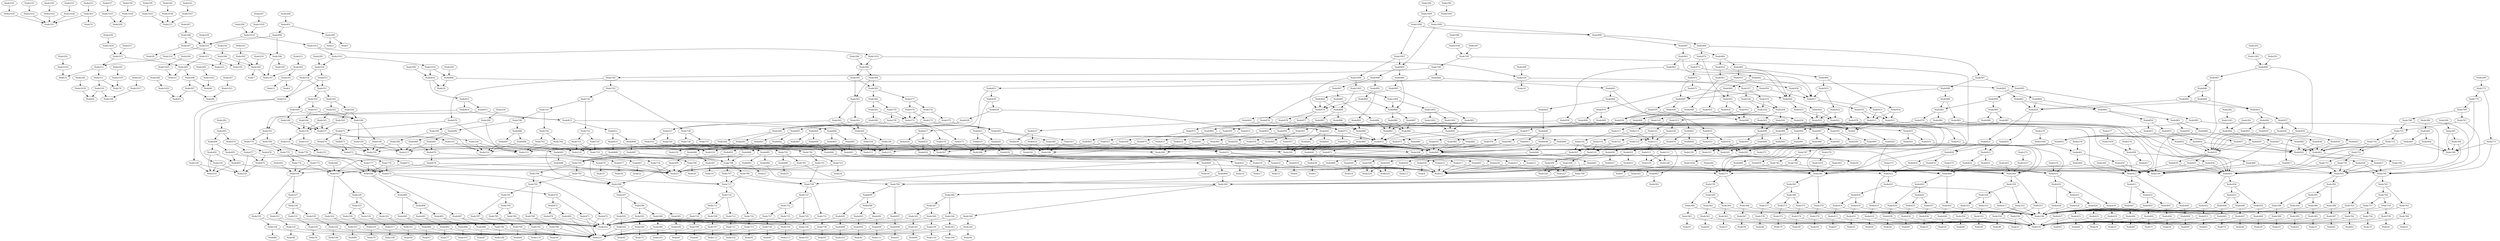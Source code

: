 # Network structure generated by ABC

digraph network {

Node234 -> Node1030 [style = solid];
Node235 -> Node1031 [style = solid];
Node236 -> Node1032 [style = solid];
Node237 -> Node1033 [style = solid];
Node238 -> Node1034 [style = solid];
Node239 -> Node1035 [style = solid];
Node240 -> Node1036 [style = solid];
Node241 -> Node1037 [style = solid];
Node242 -> Node1016 [style = solid];
Node243 -> Node1017 [style = solid];
Node244 -> Node1018 [style = solid];
Node245 -> Node1019 [style = solid];
Node246 -> Node1020 [style = solid];
Node247 -> Node1021 [style = solid];
Node248 -> Node1022 [style = solid];
Node249 -> Node1023 [style = solid];
Node250 -> Node300 [style = solid];
Node251 -> Node302 [style = solid];
Node252 -> Node1038 [style = solid];
Node253 -> Node303 [style = solid];
Node254 -> Node304 [style = solid];
Node255 -> Node305 [style = solid];
Node256 -> Node306 [style = solid];
Node257 -> Node313 [style = solid];
Node258 -> Node1024 [style = solid];
Node259 -> Node316 [style = solid];
Node260 -> Node327 [style = solid];
Node261 -> Node338 [style = solid];
Node262 -> Node349 [style = solid];
Node263 -> Node360 [style = solid];
Node264 -> Node371 [style = solid];
Node265 -> Node382 [style = solid];
Node266 -> Node395 [style = solid];
Node267 -> Node398 [style = solid];
Node268 -> Node401 [style = solid];
Node269 -> Node412 [style = solid];
Node270 -> Node1025 [style = solid];
Node271 -> Node1026 [style = solid];
Node272 -> Node1027 [style = solid];
Node273 -> Node422 [style = solid];
Node274 -> Node433 [style = solid];
Node275 -> Node444 [style = solid];
Node276 -> Node458 [style = solid];
Node277 -> Node1039 [style = solid];
Node278 -> Node461 [style = solid];
Node279 -> Node1040 [style = solid];
Node280 -> Node465 [style = solid];
Node281 -> Node468 [style = solid];
Node282 -> Node1041 [style = solid];
Node283 -> Node495 [style = solid];
Node284 -> Node528 [style = solid];
Node285 -> Node554 [style = solid];
Node286 -> Node586 [style = solid];
Node287 -> Node749 [style = solid];
Node288 -> Node1028 [style = solid];
Node289 -> Node772 [style = solid];
Node290 -> Node816 [style = solid];
Node291 -> Node848 [style = solid];
Node292 -> Node1042 [style = solid];
Node293 -> Node866 [style = solid];
Node294 -> Node1009 [style = solid];
Node295 -> Node1043 [style = solid];
Node296 -> Node1014 [style = solid];
Node297 -> Node1029 [style = solid];
Node298 -> Node217 [style = solid];
Node298 -> Node218 [style = solid];
Node299 -> Node216 [style = solid];
Node299 -> Node298 [style = solid];
Node300 -> Node215 [style = solid];
Node300 -> Node299 [style = solid];
Node301 -> Node2 [style = solid];
Node301 -> Node11 [style = solid];
Node302 -> Node197 [style = solid];
Node302 -> Node301 [style = solid];
Node303 -> Node74 [style = solid];
Node303 -> Node191 [style = solid];
Node304 -> Node7 [style = solid];
Node304 -> Node197 [style = solid];
Node305 -> Node195 [style = solid];
Node305 -> Node304 [style = solid];
Node306 -> Node223 [style = solid];
Node306 -> Node304 [style = solid];
Node307 -> Node43 [style = solid];
Node307 -> Node96 [style = solid];
Node308 -> Node86 [style = solid];
Node308 -> Node307 [style = solid];
Node309 -> Node53 [style = solid];
Node309 -> Node308 [style = solid];
Node310 -> Node64 [style = solid];
Node310 -> Node106 [style = solid];
Node311 -> Node76 [style = solid];
Node311 -> Node310 [style = solid];
Node312 -> Node32 [style = solid];
Node312 -> Node311 [style = solid];
Node313 -> Node309 [style = solid];
Node313 -> Node312 [style = solid];
Node314 -> Node223 [style = solid];
Node314 -> Node312 [style = solid];
Node315 -> Node195 [style = solid];
Node315 -> Node309 [style = solid];
Node316 -> Node314 [style = solid];
Node316 -> Node315 [style = solid];
Node317 -> Node109 [style = solid];
Node317 -> Node221 [style = solid];
Node318 -> Node222 [style = solid];
Node318 -> Node317 [style = solid];
Node319 -> Node79 [style = solid];
Node319 -> Node221 [style = solid];
Node320 -> Node222 [style = solid];
Node320 -> Node319 [style = solid];
Node321 -> Node99 [style = solid];
Node321 -> Node221 [style = solid];
Node322 -> Node222 [style = solid];
Node322 -> Node321 [style = solid];
Node323 -> Node89 [style = solid];
Node323 -> Node221 [style = solid];
Node324 -> Node222 [style = solid];
Node324 -> Node323 [style = solid];
Node325 -> Node318 [style = solid];
Node325 -> Node320 [style = solid];
Node326 -> Node322 [style = solid];
Node326 -> Node325 [style = solid];
Node327 -> Node324 [style = solid];
Node327 -> Node326 [style = solid];
Node328 -> Node108 [style = solid];
Node328 -> Node221 [style = solid];
Node329 -> Node222 [style = solid];
Node329 -> Node328 [style = solid];
Node330 -> Node78 [style = solid];
Node330 -> Node221 [style = solid];
Node331 -> Node222 [style = solid];
Node331 -> Node330 [style = solid];
Node332 -> Node98 [style = solid];
Node332 -> Node221 [style = solid];
Node333 -> Node222 [style = solid];
Node333 -> Node332 [style = solid];
Node334 -> Node88 [style = solid];
Node334 -> Node221 [style = solid];
Node335 -> Node222 [style = solid];
Node335 -> Node334 [style = solid];
Node336 -> Node329 [style = solid];
Node336 -> Node331 [style = solid];
Node337 -> Node333 [style = solid];
Node337 -> Node336 [style = solid];
Node338 -> Node335 [style = solid];
Node338 -> Node337 [style = solid];
Node339 -> Node110 [style = solid];
Node339 -> Node221 [style = solid];
Node340 -> Node222 [style = solid];
Node340 -> Node339 [style = solid];
Node341 -> Node80 [style = solid];
Node341 -> Node221 [style = solid];
Node342 -> Node222 [style = solid];
Node342 -> Node341 [style = solid];
Node343 -> Node100 [style = solid];
Node343 -> Node221 [style = solid];
Node344 -> Node222 [style = solid];
Node344 -> Node343 [style = solid];
Node345 -> Node90 [style = solid];
Node345 -> Node221 [style = solid];
Node346 -> Node222 [style = solid];
Node346 -> Node345 [style = solid];
Node347 -> Node340 [style = solid];
Node347 -> Node342 [style = solid];
Node348 -> Node344 [style = solid];
Node348 -> Node347 [style = solid];
Node349 -> Node346 [style = solid];
Node349 -> Node348 [style = solid];
Node350 -> Node68 [style = solid];
Node350 -> Node193 [style = solid];
Node351 -> Node196 [style = solid];
Node351 -> Node350 [style = solid];
Node352 -> Node36 [style = solid];
Node352 -> Node193 [style = solid];
Node353 -> Node196 [style = solid];
Node353 -> Node352 [style = solid];
Node354 -> Node46 [style = solid];
Node354 -> Node193 [style = solid];
Node355 -> Node196 [style = solid];
Node355 -> Node354 [style = solid];
Node356 -> Node57 [style = solid];
Node356 -> Node193 [style = solid];
Node357 -> Node196 [style = solid];
Node357 -> Node356 [style = solid];
Node358 -> Node351 [style = solid];
Node358 -> Node353 [style = solid];
Node359 -> Node355 [style = solid];
Node359 -> Node358 [style = solid];
Node360 -> Node357 [style = solid];
Node360 -> Node359 [style = solid];
Node361 -> Node69 [style = solid];
Node361 -> Node193 [style = solid];
Node362 -> Node196 [style = solid];
Node362 -> Node361 [style = solid];
Node363 -> Node37 [style = solid];
Node363 -> Node193 [style = solid];
Node364 -> Node196 [style = solid];
Node364 -> Node363 [style = solid];
Node365 -> Node47 [style = solid];
Node365 -> Node193 [style = solid];
Node366 -> Node196 [style = solid];
Node366 -> Node365 [style = solid];
Node367 -> Node58 [style = solid];
Node367 -> Node193 [style = solid];
Node368 -> Node196 [style = solid];
Node368 -> Node367 [style = solid];
Node369 -> Node362 [style = solid];
Node369 -> Node364 [style = solid];
Node370 -> Node366 [style = solid];
Node370 -> Node369 [style = solid];
Node371 -> Node368 [style = solid];
Node371 -> Node370 [style = solid];
Node372 -> Node70 [style = solid];
Node372 -> Node193 [style = solid];
Node373 -> Node196 [style = solid];
Node373 -> Node372 [style = solid];
Node374 -> Node38 [style = solid];
Node374 -> Node193 [style = solid];
Node375 -> Node196 [style = solid];
Node375 -> Node374 [style = solid];
Node376 -> Node48 [style = solid];
Node376 -> Node193 [style = solid];
Node377 -> Node196 [style = solid];
Node377 -> Node376 [style = solid];
Node378 -> Node59 [style = solid];
Node378 -> Node193 [style = solid];
Node379 -> Node196 [style = solid];
Node379 -> Node378 [style = solid];
Node380 -> Node373 [style = solid];
Node380 -> Node375 [style = solid];
Node381 -> Node377 [style = solid];
Node381 -> Node380 [style = solid];
Node382 -> Node379 [style = solid];
Node382 -> Node381 [style = solid];
Node383 -> Node63 [style = solid];
Node383 -> Node193 [style = solid];
Node384 -> Node196 [style = solid];
Node384 -> Node383 [style = solid];
Node385 -> Node31 [style = solid];
Node385 -> Node193 [style = solid];
Node386 -> Node196 [style = solid];
Node386 -> Node385 [style = solid];
Node387 -> Node42 [style = solid];
Node387 -> Node193 [style = solid];
Node388 -> Node196 [style = solid];
Node388 -> Node387 [style = solid];
Node389 -> Node52 [style = solid];
Node389 -> Node193 [style = solid];
Node390 -> Node196 [style = solid];
Node390 -> Node389 [style = solid];
Node391 -> Node384 [style = solid];
Node391 -> Node386 [style = solid];
Node392 -> Node388 [style = solid];
Node392 -> Node391 [style = solid];
Node393 -> Node390 [style = solid];
Node393 -> Node392 [style = solid];
Node394 -> Node198 [style = solid];
Node394 -> Node393 [style = solid];
Node395 -> Node198 [style = solid];
Node395 -> Node394 [style = solid];
Node396 -> Node192 [style = solid];
Node396 -> Node197 [style = solid];
Node397 -> Node28 [style = solid];
Node397 -> Node396 [style = solid];
Node398 -> Node316 [style = solid];
Node398 -> Node397 [style = solid];
Node399 -> Node1 [style = solid];
Node399 -> Node3 [style = solid];
Node400 -> Node316 [style = solid];
Node400 -> Node396 [style = solid];
Node401 -> Node399 [style = solid];
Node401 -> Node400 [style = solid];
Node402 -> Node71 [style = solid];
Node402 -> Node193 [style = solid];
Node403 -> Node196 [style = solid];
Node403 -> Node402 [style = solid];
Node404 -> Node39 [style = solid];
Node404 -> Node193 [style = solid];
Node405 -> Node196 [style = solid];
Node405 -> Node404 [style = solid];
Node406 -> Node49 [style = solid];
Node406 -> Node193 [style = solid];
Node407 -> Node196 [style = solid];
Node407 -> Node406 [style = solid];
Node408 -> Node60 [style = solid];
Node408 -> Node193 [style = solid];
Node409 -> Node196 [style = solid];
Node409 -> Node408 [style = solid];
Node410 -> Node403 [style = solid];
Node410 -> Node405 [style = solid];
Node411 -> Node407 [style = solid];
Node411 -> Node410 [style = solid];
Node412 -> Node409 [style = solid];
Node412 -> Node411 [style = solid];
Node413 -> Node67 [style = solid];
Node413 -> Node193 [style = solid];
Node414 -> Node196 [style = solid];
Node414 -> Node413 [style = solid];
Node415 -> Node35 [style = solid];
Node415 -> Node193 [style = solid];
Node416 -> Node196 [style = solid];
Node416 -> Node415 [style = solid];
Node417 -> Node193 [style = solid];
Node417 -> Node196 [style = solid];
Node418 -> Node56 [style = solid];
Node418 -> Node193 [style = solid];
Node419 -> Node196 [style = solid];
Node419 -> Node418 [style = solid];
Node420 -> Node414 [style = solid];
Node420 -> Node416 [style = solid];
Node421 -> Node417 [style = solid];
Node421 -> Node420 [style = solid];
Node422 -> Node419 [style = solid];
Node422 -> Node421 [style = solid];
Node423 -> Node66 [style = solid];
Node423 -> Node193 [style = solid];
Node424 -> Node196 [style = solid];
Node424 -> Node423 [style = solid];
Node425 -> Node34 [style = solid];
Node425 -> Node193 [style = solid];
Node426 -> Node196 [style = solid];
Node426 -> Node425 [style = solid];
Node427 -> Node45 [style = solid];
Node427 -> Node193 [style = solid];
Node428 -> Node196 [style = solid];
Node428 -> Node427 [style = solid];
Node429 -> Node55 [style = solid];
Node429 -> Node193 [style = solid];
Node430 -> Node196 [style = solid];
Node430 -> Node429 [style = solid];
Node431 -> Node424 [style = solid];
Node431 -> Node426 [style = solid];
Node432 -> Node428 [style = solid];
Node432 -> Node431 [style = solid];
Node433 -> Node430 [style = solid];
Node433 -> Node432 [style = solid];
Node434 -> Node65 [style = solid];
Node434 -> Node193 [style = solid];
Node435 -> Node196 [style = solid];
Node435 -> Node434 [style = solid];
Node436 -> Node33 [style = solid];
Node436 -> Node193 [style = solid];
Node437 -> Node196 [style = solid];
Node437 -> Node436 [style = solid];
Node438 -> Node44 [style = solid];
Node438 -> Node193 [style = solid];
Node439 -> Node196 [style = solid];
Node439 -> Node438 [style = solid];
Node440 -> Node54 [style = solid];
Node440 -> Node193 [style = solid];
Node441 -> Node196 [style = solid];
Node441 -> Node440 [style = solid];
Node442 -> Node435 [style = solid];
Node442 -> Node437 [style = solid];
Node443 -> Node439 [style = solid];
Node443 -> Node442 [style = solid];
Node444 -> Node441 [style = solid];
Node444 -> Node443 [style = solid];
Node445 -> Node72 [style = solid];
Node445 -> Node193 [style = solid];
Node446 -> Node196 [style = solid];
Node446 -> Node445 [style = solid];
Node447 -> Node40 [style = solid];
Node447 -> Node193 [style = solid];
Node448 -> Node196 [style = solid];
Node448 -> Node447 [style = solid];
Node449 -> Node50 [style = solid];
Node449 -> Node193 [style = solid];
Node450 -> Node196 [style = solid];
Node450 -> Node449 [style = solid];
Node451 -> Node61 [style = solid];
Node451 -> Node193 [style = solid];
Node452 -> Node196 [style = solid];
Node452 -> Node451 [style = solid];
Node453 -> Node446 [style = solid];
Node453 -> Node448 [style = solid];
Node454 -> Node450 [style = solid];
Node454 -> Node453 [style = solid];
Node455 -> Node452 [style = solid];
Node455 -> Node454 [style = solid];
Node456 -> Node199 [style = solid];
Node456 -> Node455 [style = solid];
Node457 -> Node199 [style = solid];
Node457 -> Node382 [style = solid];
Node458 -> Node456 [style = solid];
Node458 -> Node457 [style = solid];
Node459 -> Node199 [style = solid];
Node459 -> Node412 [style = solid];
Node460 -> Node199 [style = solid];
Node460 -> Node371 [style = solid];
Node461 -> Node459 [style = solid];
Node461 -> Node460 [style = solid];
Node462 -> Node194 [style = solid];
Node462 -> Node455 [style = solid];
Node463 -> Node198 [style = solid];
Node463 -> Node462 [style = solid];
Node464 -> Node198 [style = solid];
Node464 -> Node455 [style = solid];
Node465 -> Node463 [style = solid];
Node465 -> Node464 [style = solid];
Node466 -> Node199 [style = solid];
Node466 -> Node393 [style = solid];
Node467 -> Node199 [style = solid];
Node467 -> Node462 [style = solid];
Node468 -> Node466 [style = solid];
Node468 -> Node467 [style = solid];
Node469 -> Node221 [style = solid];
Node469 -> Node222 [style = solid];
Node470 -> Node221 [style = solid];
Node470 -> Node222 [style = solid];
Node471 -> Node221 [style = solid];
Node471 -> Node222 [style = solid];
Node472 -> Node221 [style = solid];
Node472 -> Node222 [style = solid];
Node473 -> Node469 [style = solid];
Node473 -> Node470 [style = solid];
Node474 -> Node471 [style = solid];
Node474 -> Node473 [style = solid];
Node475 -> Node472 [style = solid];
Node475 -> Node474 [style = solid];
Node476 -> Node220 [style = solid];
Node476 -> Node475 [style = solid];
Node477 -> Node220 [style = solid];
Node477 -> Node476 [style = solid];
Node478 -> Node475 [style = solid];
Node478 -> Node476 [style = solid];
Node479 -> Node477 [style = solid];
Node479 -> Node478 [style = solid];
Node480 -> Node107 [style = solid];
Node480 -> Node221 [style = solid];
Node481 -> Node222 [style = solid];
Node481 -> Node480 [style = solid];
Node482 -> Node77 [style = solid];
Node482 -> Node221 [style = solid];
Node483 -> Node222 [style = solid];
Node483 -> Node482 [style = solid];
Node484 -> Node97 [style = solid];
Node484 -> Node221 [style = solid];
Node485 -> Node222 [style = solid];
Node485 -> Node484 [style = solid];
Node486 -> Node87 [style = solid];
Node486 -> Node221 [style = solid];
Node487 -> Node222 [style = solid];
Node487 -> Node486 [style = solid];
Node488 -> Node481 [style = solid];
Node488 -> Node483 [style = solid];
Node489 -> Node485 [style = solid];
Node489 -> Node488 [style = solid];
Node490 -> Node487 [style = solid];
Node490 -> Node489 [style = solid];
Node491 -> Node219 [style = solid];
Node491 -> Node490 [style = solid];
Node492 -> Node219 [style = solid];
Node492 -> Node491 [style = solid];
Node493 -> Node490 [style = solid];
Node493 -> Node491 [style = solid];
Node494 -> Node492 [style = solid];
Node494 -> Node493 [style = solid];
Node495 -> Node479 [style = solid];
Node495 -> Node494 [style = solid];
Node496 -> Node230 [style = solid];
Node496 -> Node231 [style = solid];
Node497 -> Node230 [style = solid];
Node497 -> Node231 [style = solid];
Node498 -> Node496 [style = solid];
Node498 -> Node497 [style = solid];
Node499 -> Node201 [style = solid];
Node499 -> Node202 [style = solid];
Node500 -> Node201 [style = solid];
Node500 -> Node202 [style = solid];
Node501 -> Node499 [style = solid];
Node501 -> Node500 [style = solid];
Node502 -> Node498 [style = solid];
Node502 -> Node501 [style = solid];
Node503 -> Node498 [style = solid];
Node503 -> Node501 [style = solid];
Node504 -> Node502 [style = solid];
Node504 -> Node503 [style = solid];
Node505 -> Node224 [style = solid];
Node505 -> Node225 [style = solid];
Node506 -> Node224 [style = solid];
Node506 -> Node225 [style = solid];
Node507 -> Node505 [style = solid];
Node507 -> Node506 [style = solid];
Node508 -> Node226 [style = solid];
Node508 -> Node227 [style = solid];
Node509 -> Node226 [style = solid];
Node509 -> Node227 [style = solid];
Node510 -> Node508 [style = solid];
Node510 -> Node509 [style = solid];
Node511 -> Node228 [style = solid];
Node511 -> Node229 [style = solid];
Node512 -> Node228 [style = solid];
Node512 -> Node229 [style = solid];
Node513 -> Node511 [style = solid];
Node513 -> Node512 [style = solid];
Node514 -> Node507 [style = solid];
Node514 -> Node510 [style = solid];
Node515 -> Node513 [style = solid];
Node515 -> Node514 [style = solid];
Node516 -> Node507 [style = solid];
Node516 -> Node510 [style = solid];
Node517 -> Node513 [style = solid];
Node517 -> Node516 [style = solid];
Node518 -> Node515 [style = solid];
Node518 -> Node517 [style = solid];
Node519 -> Node507 [style = solid];
Node519 -> Node510 [style = solid];
Node520 -> Node513 [style = solid];
Node520 -> Node519 [style = solid];
Node521 -> Node507 [style = solid];
Node521 -> Node510 [style = solid];
Node522 -> Node513 [style = solid];
Node522 -> Node521 [style = solid];
Node523 -> Node520 [style = solid];
Node523 -> Node522 [style = solid];
Node524 -> Node518 [style = solid];
Node524 -> Node523 [style = solid];
Node525 -> Node504 [style = solid];
Node525 -> Node524 [style = solid];
Node526 -> Node504 [style = solid];
Node526 -> Node524 [style = solid];
Node527 -> Node525 [style = solid];
Node527 -> Node526 [style = solid];
Node528 -> Node10 [style = solid];
Node528 -> Node527 [style = solid];
Node529 -> Node219 [style = solid];
Node529 -> Node220 [style = solid];
Node530 -> Node219 [style = solid];
Node530 -> Node220 [style = solid];
Node531 -> Node529 [style = solid];
Node531 -> Node530 [style = solid];
Node532 -> Node214 [style = solid];
Node532 -> Node233 [style = solid];
Node533 -> Node214 [style = solid];
Node533 -> Node233 [style = solid];
Node534 -> Node532 [style = solid];
Node534 -> Node533 [style = solid];
Node535 -> Node215 [style = solid];
Node535 -> Node216 [style = solid];
Node536 -> Node215 [style = solid];
Node536 -> Node216 [style = solid];
Node537 -> Node535 [style = solid];
Node537 -> Node536 [style = solid];
Node538 -> Node217 [style = solid];
Node538 -> Node218 [style = solid];
Node539 -> Node217 [style = solid];
Node539 -> Node218 [style = solid];
Node540 -> Node538 [style = solid];
Node540 -> Node539 [style = solid];
Node541 -> Node534 [style = solid];
Node541 -> Node537 [style = solid];
Node542 -> Node540 [style = solid];
Node542 -> Node541 [style = solid];
Node543 -> Node534 [style = solid];
Node543 -> Node537 [style = solid];
Node544 -> Node540 [style = solid];
Node544 -> Node543 [style = solid];
Node545 -> Node542 [style = solid];
Node545 -> Node544 [style = solid];
Node546 -> Node534 [style = solid];
Node546 -> Node537 [style = solid];
Node547 -> Node540 [style = solid];
Node547 -> Node546 [style = solid];
Node548 -> Node534 [style = solid];
Node548 -> Node537 [style = solid];
Node549 -> Node540 [style = solid];
Node549 -> Node548 [style = solid];
Node550 -> Node547 [style = solid];
Node550 -> Node549 [style = solid];
Node551 -> Node545 [style = solid];
Node551 -> Node550 [style = solid];
Node552 -> Node531 [style = solid];
Node552 -> Node551 [style = solid];
Node553 -> Node531 [style = solid];
Node553 -> Node551 [style = solid];
Node554 -> Node552 [style = solid];
Node554 -> Node553 [style = solid];
Node555 -> Node209 [style = solid];
Node555 -> Node210 [style = solid];
Node556 -> Node209 [style = solid];
Node556 -> Node210 [style = solid];
Node557 -> Node555 [style = solid];
Node557 -> Node556 [style = solid];
Node558 -> Node211 [style = solid];
Node558 -> Node212 [style = solid];
Node559 -> Node211 [style = solid];
Node559 -> Node212 [style = solid];
Node560 -> Node558 [style = solid];
Node560 -> Node559 [style = solid];
Node561 -> Node557 [style = solid];
Node561 -> Node560 [style = solid];
Node562 -> Node557 [style = solid];
Node562 -> Node560 [style = solid];
Node563 -> Node561 [style = solid];
Node563 -> Node562 [style = solid];
Node564 -> Node204 [style = solid];
Node564 -> Node232 [style = solid];
Node565 -> Node204 [style = solid];
Node565 -> Node232 [style = solid];
Node566 -> Node564 [style = solid];
Node566 -> Node565 [style = solid];
Node567 -> Node205 [style = solid];
Node567 -> Node206 [style = solid];
Node568 -> Node205 [style = solid];
Node568 -> Node206 [style = solid];
Node569 -> Node567 [style = solid];
Node569 -> Node568 [style = solid];
Node570 -> Node207 [style = solid];
Node570 -> Node208 [style = solid];
Node571 -> Node207 [style = solid];
Node571 -> Node208 [style = solid];
Node572 -> Node570 [style = solid];
Node572 -> Node571 [style = solid];
Node573 -> Node566 [style = solid];
Node573 -> Node569 [style = solid];
Node574 -> Node572 [style = solid];
Node574 -> Node573 [style = solid];
Node575 -> Node566 [style = solid];
Node575 -> Node569 [style = solid];
Node576 -> Node572 [style = solid];
Node576 -> Node575 [style = solid];
Node577 -> Node574 [style = solid];
Node577 -> Node576 [style = solid];
Node578 -> Node566 [style = solid];
Node578 -> Node569 [style = solid];
Node579 -> Node572 [style = solid];
Node579 -> Node578 [style = solid];
Node580 -> Node566 [style = solid];
Node580 -> Node569 [style = solid];
Node581 -> Node572 [style = solid];
Node581 -> Node580 [style = solid];
Node582 -> Node579 [style = solid];
Node582 -> Node581 [style = solid];
Node583 -> Node577 [style = solid];
Node583 -> Node582 [style = solid];
Node584 -> Node563 [style = solid];
Node584 -> Node583 [style = solid];
Node585 -> Node563 [style = solid];
Node585 -> Node583 [style = solid];
Node586 -> Node584 [style = solid];
Node586 -> Node585 [style = solid];
Node587 -> Node19 [style = solid];
Node587 -> Node23 [style = solid];
Node588 -> Node105 [style = solid];
Node588 -> Node221 [style = solid];
Node589 -> Node222 [style = solid];
Node589 -> Node588 [style = solid];
Node590 -> Node75 [style = solid];
Node590 -> Node221 [style = solid];
Node591 -> Node222 [style = solid];
Node591 -> Node590 [style = solid];
Node592 -> Node95 [style = solid];
Node592 -> Node221 [style = solid];
Node593 -> Node222 [style = solid];
Node593 -> Node592 [style = solid];
Node594 -> Node85 [style = solid];
Node594 -> Node221 [style = solid];
Node595 -> Node222 [style = solid];
Node595 -> Node594 [style = solid];
Node596 -> Node589 [style = solid];
Node596 -> Node591 [style = solid];
Node597 -> Node593 [style = solid];
Node597 -> Node596 [style = solid];
Node598 -> Node595 [style = solid];
Node598 -> Node597 [style = solid];
Node599 -> Node23 [style = solid];
Node599 -> Node598 [style = solid];
Node600 -> Node587 [style = solid];
Node600 -> Node599 [style = solid];
Node601 -> Node211 [style = solid];
Node601 -> Node600 [style = solid];
Node602 -> Node211 [style = solid];
Node602 -> Node600 [style = solid];
Node603 -> Node601 [style = solid];
Node603 -> Node602 [style = solid];
Node604 -> Node12 [style = solid];
Node604 -> Node18 [style = solid];
Node605 -> Node12 [style = solid];
Node605 -> Node444 [style = solid];
Node606 -> Node604 [style = solid];
Node606 -> Node605 [style = solid];
Node607 -> Node210 [style = solid];
Node607 -> Node606 [style = solid];
Node608 -> Node210 [style = solid];
Node608 -> Node606 [style = solid];
Node609 -> Node607 [style = solid];
Node609 -> Node608 [style = solid];
Node610 -> Node6 [style = solid];
Node610 -> Node12 [style = solid];
Node611 -> Node12 [style = solid];
Node611 -> Node433 [style = solid];
Node612 -> Node610 [style = solid];
Node612 -> Node611 [style = solid];
Node613 -> Node209 [style = solid];
Node613 -> Node612 [style = solid];
Node614 -> Node209 [style = solid];
Node614 -> Node612 [style = solid];
Node615 -> Node613 [style = solid];
Node615 -> Node614 [style = solid];
Node616 -> Node12 [style = solid];
Node616 -> Node17 [style = solid];
Node617 -> Node12 [style = solid];
Node617 -> Node422 [style = solid];
Node618 -> Node616 [style = solid];
Node618 -> Node617 [style = solid];
Node619 -> Node208 [style = solid];
Node619 -> Node618 [style = solid];
Node620 -> Node208 [style = solid];
Node620 -> Node618 [style = solid];
Node621 -> Node619 [style = solid];
Node621 -> Node620 [style = solid];
Node622 -> Node12 [style = solid];
Node622 -> Node16 [style = solid];
Node623 -> Node12 [style = solid];
Node623 -> Node360 [style = solid];
Node624 -> Node622 [style = solid];
Node624 -> Node623 [style = solid];
Node625 -> Node207 [style = solid];
Node625 -> Node624 [style = solid];
Node626 -> Node207 [style = solid];
Node626 -> Node624 [style = solid];
Node627 -> Node625 [style = solid];
Node627 -> Node626 [style = solid];
Node628 -> Node603 [style = solid];
Node628 -> Node609 [style = solid];
Node629 -> Node615 [style = solid];
Node629 -> Node628 [style = solid];
Node630 -> Node621 [style = solid];
Node630 -> Node629 [style = solid];
Node631 -> Node627 [style = solid];
Node631 -> Node630 [style = solid];
Node632 -> Node12 [style = solid];
Node632 -> Node15 [style = solid];
Node633 -> Node12 [style = solid];
Node633 -> Node371 [style = solid];
Node634 -> Node632 [style = solid];
Node634 -> Node633 [style = solid];
Node635 -> Node206 [style = solid];
Node635 -> Node634 [style = solid];
Node636 -> Node206 [style = solid];
Node636 -> Node634 [style = solid];
Node637 -> Node635 [style = solid];
Node637 -> Node636 [style = solid];
Node638 -> Node5 [style = solid];
Node638 -> Node12 [style = solid];
Node639 -> Node12 [style = solid];
Node639 -> Node382 [style = solid];
Node640 -> Node638 [style = solid];
Node640 -> Node639 [style = solid];
Node641 -> Node205 [style = solid];
Node641 -> Node640 [style = solid];
Node642 -> Node205 [style = solid];
Node642 -> Node640 [style = solid];
Node643 -> Node641 [style = solid];
Node643 -> Node642 [style = solid];
Node644 -> Node12 [style = solid];
Node644 -> Node14 [style = solid];
Node645 -> Node12 [style = solid];
Node645 -> Node412 [style = solid];
Node646 -> Node644 [style = solid];
Node646 -> Node645 [style = solid];
Node647 -> Node204 [style = solid];
Node647 -> Node646 [style = solid];
Node648 -> Node204 [style = solid];
Node648 -> Node646 [style = solid];
Node649 -> Node647 [style = solid];
Node649 -> Node648 [style = solid];
Node650 -> Node4 [style = solid];
Node650 -> Node12 [style = solid];
Node651 -> Node12 [style = solid];
Node651 -> Node455 [style = solid];
Node652 -> Node650 [style = solid];
Node652 -> Node651 [style = solid];
Node653 -> Node202 [style = solid];
Node653 -> Node652 [style = solid];
Node654 -> Node202 [style = solid];
Node654 -> Node652 [style = solid];
Node655 -> Node653 [style = solid];
Node655 -> Node654 [style = solid];
Node656 -> Node12 [style = solid];
Node656 -> Node13 [style = solid];
Node657 -> Node12 [style = solid];
Node657 -> Node393 [style = solid];
Node658 -> Node656 [style = solid];
Node658 -> Node657 [style = solid];
Node659 -> Node201 [style = solid];
Node659 -> Node658 [style = solid];
Node660 -> Node201 [style = solid];
Node660 -> Node658 [style = solid];
Node661 -> Node659 [style = solid];
Node661 -> Node660 [style = solid];
Node662 -> Node637 [style = solid];
Node662 -> Node643 [style = solid];
Node663 -> Node649 [style = solid];
Node663 -> Node662 [style = solid];
Node664 -> Node655 [style = solid];
Node664 -> Node663 [style = solid];
Node665 -> Node661 [style = solid];
Node665 -> Node664 [style = solid];
Node666 -> Node631 [style = solid];
Node666 -> Node665 [style = solid];
Node667 -> Node22 [style = solid];
Node667 -> Node23 [style = solid];
Node668 -> Node23 [style = solid];
Node668 -> Node490 [style = solid];
Node669 -> Node667 [style = solid];
Node669 -> Node668 [style = solid];
Node670 -> Node23 [style = solid];
Node670 -> Node27 [style = solid];
Node671 -> Node23 [style = solid];
Node671 -> Node338 [style = solid];
Node672 -> Node670 [style = solid];
Node672 -> Node671 [style = solid];
Node673 -> Node218 [style = solid];
Node673 -> Node672 [style = solid];
Node674 -> Node218 [style = solid];
Node674 -> Node672 [style = solid];
Node675 -> Node673 [style = solid];
Node675 -> Node674 [style = solid];
Node676 -> Node669 [style = solid];
Node676 -> Node675 [style = solid];
Node677 -> Node23 [style = solid];
Node677 -> Node26 [style = solid];
Node678 -> Node23 [style = solid];
Node678 -> Node327 [style = solid];
Node679 -> Node677 [style = solid];
Node679 -> Node678 [style = solid];
Node680 -> Node217 [style = solid];
Node680 -> Node679 [style = solid];
Node681 -> Node217 [style = solid];
Node681 -> Node679 [style = solid];
Node682 -> Node680 [style = solid];
Node682 -> Node681 [style = solid];
Node683 -> Node21 [style = solid];
Node683 -> Node23 [style = solid];
Node684 -> Node23 [style = solid];
Node684 -> Node349 [style = solid];
Node685 -> Node683 [style = solid];
Node685 -> Node684 [style = solid];
Node686 -> Node216 [style = solid];
Node686 -> Node685 [style = solid];
Node687 -> Node216 [style = solid];
Node687 -> Node685 [style = solid];
Node688 -> Node686 [style = solid];
Node688 -> Node687 [style = solid];
Node689 -> Node23 [style = solid];
Node689 -> Node25 [style = solid];
Node690 -> Node111 [style = solid];
Node690 -> Node221 [style = solid];
Node691 -> Node222 [style = solid];
Node691 -> Node690 [style = solid];
Node692 -> Node81 [style = solid];
Node692 -> Node221 [style = solid];
Node693 -> Node222 [style = solid];
Node693 -> Node692 [style = solid];
Node694 -> Node101 [style = solid];
Node694 -> Node221 [style = solid];
Node695 -> Node222 [style = solid];
Node695 -> Node694 [style = solid];
Node696 -> Node91 [style = solid];
Node696 -> Node221 [style = solid];
Node697 -> Node222 [style = solid];
Node697 -> Node696 [style = solid];
Node698 -> Node691 [style = solid];
Node698 -> Node693 [style = solid];
Node699 -> Node695 [style = solid];
Node699 -> Node698 [style = solid];
Node700 -> Node697 [style = solid];
Node700 -> Node699 [style = solid];
Node701 -> Node23 [style = solid];
Node701 -> Node700 [style = solid];
Node702 -> Node689 [style = solid];
Node702 -> Node701 [style = solid];
Node703 -> Node215 [style = solid];
Node703 -> Node702 [style = solid];
Node704 -> Node215 [style = solid];
Node704 -> Node702 [style = solid];
Node705 -> Node703 [style = solid];
Node705 -> Node704 [style = solid];
Node706 -> Node20 [style = solid];
Node706 -> Node23 [style = solid];
Node707 -> Node112 [style = solid];
Node707 -> Node221 [style = solid];
Node708 -> Node222 [style = solid];
Node708 -> Node707 [style = solid];
Node709 -> Node82 [style = solid];
Node709 -> Node221 [style = solid];
Node710 -> Node222 [style = solid];
Node710 -> Node709 [style = solid];
Node711 -> Node102 [style = solid];
Node711 -> Node221 [style = solid];
Node712 -> Node222 [style = solid];
Node712 -> Node711 [style = solid];
Node713 -> Node92 [style = solid];
Node713 -> Node221 [style = solid];
Node714 -> Node222 [style = solid];
Node714 -> Node713 [style = solid];
Node715 -> Node708 [style = solid];
Node715 -> Node710 [style = solid];
Node716 -> Node712 [style = solid];
Node716 -> Node715 [style = solid];
Node717 -> Node714 [style = solid];
Node717 -> Node716 [style = solid];
Node718 -> Node23 [style = solid];
Node718 -> Node717 [style = solid];
Node719 -> Node706 [style = solid];
Node719 -> Node718 [style = solid];
Node720 -> Node214 [style = solid];
Node720 -> Node719 [style = solid];
Node721 -> Node214 [style = solid];
Node721 -> Node719 [style = solid];
Node722 -> Node720 [style = solid];
Node722 -> Node721 [style = solid];
Node723 -> Node23 [style = solid];
Node723 -> Node24 [style = solid];
Node724 -> Node113 [style = solid];
Node724 -> Node221 [style = solid];
Node725 -> Node222 [style = solid];
Node725 -> Node724 [style = solid];
Node726 -> Node83 [style = solid];
Node726 -> Node221 [style = solid];
Node727 -> Node222 [style = solid];
Node727 -> Node726 [style = solid];
Node728 -> Node103 [style = solid];
Node728 -> Node221 [style = solid];
Node729 -> Node222 [style = solid];
Node729 -> Node728 [style = solid];
Node730 -> Node93 [style = solid];
Node730 -> Node221 [style = solid];
Node731 -> Node222 [style = solid];
Node731 -> Node730 [style = solid];
Node732 -> Node725 [style = solid];
Node732 -> Node727 [style = solid];
Node733 -> Node729 [style = solid];
Node733 -> Node732 [style = solid];
Node734 -> Node731 [style = solid];
Node734 -> Node733 [style = solid];
Node735 -> Node23 [style = solid];
Node735 -> Node734 [style = solid];
Node736 -> Node723 [style = solid];
Node736 -> Node735 [style = solid];
Node737 -> Node212 [style = solid];
Node737 -> Node736 [style = solid];
Node738 -> Node212 [style = solid];
Node738 -> Node736 [style = solid];
Node739 -> Node737 [style = solid];
Node739 -> Node738 [style = solid];
Node740 -> Node682 [style = solid];
Node740 -> Node688 [style = solid];
Node741 -> Node705 [style = solid];
Node741 -> Node740 [style = solid];
Node742 -> Node722 [style = solid];
Node742 -> Node741 [style = solid];
Node743 -> Node739 [style = solid];
Node743 -> Node742 [style = solid];
Node744 -> Node676 [style = solid];
Node744 -> Node743 [style = solid];
Node745 -> Node9 [style = solid];
Node745 -> Node199 [style = solid];
Node746 -> Node9 [style = solid];
Node746 -> Node199 [style = solid];
Node747 -> Node745 [style = solid];
Node747 -> Node746 [style = solid];
Node748 -> Node666 [style = solid];
Node748 -> Node744 [style = solid];
Node749 -> Node747 [style = solid];
Node749 -> Node748 [style = solid];
Node750 -> Node393 [style = solid];
Node750 -> Node455 [style = solid];
Node751 -> Node393 [style = solid];
Node751 -> Node455 [style = solid];
Node752 -> Node750 [style = solid];
Node752 -> Node751 [style = solid];
Node753 -> Node462 [style = solid];
Node753 -> Node752 [style = solid];
Node754 -> Node462 [style = solid];
Node754 -> Node752 [style = solid];
Node755 -> Node753 [style = solid];
Node755 -> Node754 [style = solid];
Node756 -> Node73 [style = solid];
Node756 -> Node193 [style = solid];
Node757 -> Node196 [style = solid];
Node757 -> Node756 [style = solid];
Node758 -> Node41 [style = solid];
Node758 -> Node193 [style = solid];
Node759 -> Node196 [style = solid];
Node759 -> Node758 [style = solid];
Node760 -> Node51 [style = solid];
Node760 -> Node193 [style = solid];
Node761 -> Node196 [style = solid];
Node761 -> Node760 [style = solid];
Node762 -> Node62 [style = solid];
Node762 -> Node193 [style = solid];
Node763 -> Node196 [style = solid];
Node763 -> Node762 [style = solid];
Node764 -> Node757 [style = solid];
Node764 -> Node759 [style = solid];
Node765 -> Node761 [style = solid];
Node765 -> Node764 [style = solid];
Node766 -> Node763 [style = solid];
Node766 -> Node765 [style = solid];
Node767 -> Node755 [style = solid];
Node767 -> Node766 [style = solid];
Node768 -> Node755 [style = solid];
Node768 -> Node766 [style = solid];
Node769 -> Node767 [style = solid];
Node769 -> Node768 [style = solid];
Node770 -> Node198 [style = solid];
Node770 -> Node769 [style = solid];
Node771 -> Node198 [style = solid];
Node771 -> Node766 [style = solid];
Node772 -> Node770 [style = solid];
Node772 -> Node771 [style = solid];
Node773 -> Node327 [style = solid];
Node773 -> Node338 [style = solid];
Node774 -> Node327 [style = solid];
Node774 -> Node338 [style = solid];
Node775 -> Node773 [style = solid];
Node775 -> Node774 [style = solid];
Node776 -> Node475 [style = solid];
Node776 -> Node490 [style = solid];
Node777 -> Node475 [style = solid];
Node777 -> Node490 [style = solid];
Node778 -> Node776 [style = solid];
Node778 -> Node777 [style = solid];
Node779 -> Node775 [style = solid];
Node779 -> Node778 [style = solid];
Node780 -> Node775 [style = solid];
Node780 -> Node778 [style = solid];
Node781 -> Node779 [style = solid];
Node781 -> Node780 [style = solid];
Node782 -> Node114 [style = solid];
Node782 -> Node221 [style = solid];
Node783 -> Node222 [style = solid];
Node783 -> Node782 [style = solid];
Node784 -> Node84 [style = solid];
Node784 -> Node221 [style = solid];
Node785 -> Node222 [style = solid];
Node785 -> Node784 [style = solid];
Node786 -> Node104 [style = solid];
Node786 -> Node221 [style = solid];
Node787 -> Node222 [style = solid];
Node787 -> Node786 [style = solid];
Node788 -> Node94 [style = solid];
Node788 -> Node221 [style = solid];
Node789 -> Node222 [style = solid];
Node789 -> Node788 [style = solid];
Node790 -> Node783 [style = solid];
Node790 -> Node785 [style = solid];
Node791 -> Node787 [style = solid];
Node791 -> Node790 [style = solid];
Node792 -> Node789 [style = solid];
Node792 -> Node791 [style = solid];
Node793 -> Node598 [style = solid];
Node793 -> Node792 [style = solid];
Node794 -> Node598 [style = solid];
Node794 -> Node792 [style = solid];
Node795 -> Node793 [style = solid];
Node795 -> Node794 [style = solid];
Node796 -> Node717 [style = solid];
Node796 -> Node734 [style = solid];
Node797 -> Node717 [style = solid];
Node797 -> Node734 [style = solid];
Node798 -> Node796 [style = solid];
Node798 -> Node797 [style = solid];
Node799 -> Node349 [style = solid];
Node799 -> Node700 [style = solid];
Node800 -> Node349 [style = solid];
Node800 -> Node700 [style = solid];
Node801 -> Node799 [style = solid];
Node801 -> Node800 [style = solid];
Node802 -> Node795 [style = solid];
Node802 -> Node798 [style = solid];
Node803 -> Node801 [style = solid];
Node803 -> Node802 [style = solid];
Node804 -> Node795 [style = solid];
Node804 -> Node798 [style = solid];
Node805 -> Node801 [style = solid];
Node805 -> Node804 [style = solid];
Node806 -> Node803 [style = solid];
Node806 -> Node805 [style = solid];
Node807 -> Node795 [style = solid];
Node807 -> Node798 [style = solid];
Node808 -> Node801 [style = solid];
Node808 -> Node807 [style = solid];
Node809 -> Node795 [style = solid];
Node809 -> Node798 [style = solid];
Node810 -> Node801 [style = solid];
Node810 -> Node809 [style = solid];
Node811 -> Node808 [style = solid];
Node811 -> Node810 [style = solid];
Node812 -> Node806 [style = solid];
Node812 -> Node811 [style = solid];
Node813 -> Node781 [style = solid];
Node813 -> Node812 [style = solid];
Node814 -> Node781 [style = solid];
Node814 -> Node812 [style = solid];
Node815 -> Node813 [style = solid];
Node815 -> Node814 [style = solid];
Node816 -> Node29 [style = solid];
Node816 -> Node815 [style = solid];
Node817 -> Node199 [style = solid];
Node817 -> Node766 [style = solid];
Node818 -> Node360 [style = solid];
Node818 -> Node422 [style = solid];
Node819 -> Node360 [style = solid];
Node819 -> Node422 [style = solid];
Node820 -> Node818 [style = solid];
Node820 -> Node819 [style = solid];
Node821 -> Node433 [style = solid];
Node821 -> Node444 [style = solid];
Node822 -> Node433 [style = solid];
Node822 -> Node444 [style = solid];
Node823 -> Node821 [style = solid];
Node823 -> Node822 [style = solid];
Node824 -> Node820 [style = solid];
Node824 -> Node823 [style = solid];
Node825 -> Node820 [style = solid];
Node825 -> Node823 [style = solid];
Node826 -> Node824 [style = solid];
Node826 -> Node825 [style = solid];
Node827 -> Node393 [style = solid];
Node827 -> Node766 [style = solid];
Node828 -> Node393 [style = solid];
Node828 -> Node766 [style = solid];
Node829 -> Node827 [style = solid];
Node829 -> Node828 [style = solid];
Node830 -> Node412 [style = solid];
Node830 -> Node455 [style = solid];
Node831 -> Node412 [style = solid];
Node831 -> Node455 [style = solid];
Node832 -> Node830 [style = solid];
Node832 -> Node831 [style = solid];
Node833 -> Node462 [style = solid];
Node833 -> Node829 [style = solid];
Node834 -> Node832 [style = solid];
Node834 -> Node833 [style = solid];
Node835 -> Node462 [style = solid];
Node835 -> Node829 [style = solid];
Node836 -> Node832 [style = solid];
Node836 -> Node835 [style = solid];
Node837 -> Node834 [style = solid];
Node837 -> Node836 [style = solid];
Node838 -> Node462 [style = solid];
Node838 -> Node829 [style = solid];
Node839 -> Node832 [style = solid];
Node839 -> Node838 [style = solid];
Node840 -> Node462 [style = solid];
Node840 -> Node829 [style = solid];
Node841 -> Node832 [style = solid];
Node841 -> Node840 [style = solid];
Node842 -> Node839 [style = solid];
Node842 -> Node841 [style = solid];
Node843 -> Node837 [style = solid];
Node843 -> Node842 [style = solid];
Node844 -> Node826 [style = solid];
Node844 -> Node843 [style = solid];
Node845 -> Node826 [style = solid];
Node845 -> Node843 [style = solid];
Node846 -> Node844 [style = solid];
Node846 -> Node845 [style = solid];
Node847 -> Node199 [style = solid];
Node847 -> Node846 [style = solid];
Node848 -> Node817 [style = solid];
Node848 -> Node847 [style = solid];
Node849 -> Node371 [style = solid];
Node849 -> Node382 [style = solid];
Node850 -> Node371 [style = solid];
Node850 -> Node382 [style = solid];
Node851 -> Node849 [style = solid];
Node851 -> Node850 [style = solid];
Node852 -> Node829 [style = solid];
Node852 -> Node832 [style = solid];
Node853 -> Node851 [style = solid];
Node853 -> Node852 [style = solid];
Node854 -> Node829 [style = solid];
Node854 -> Node832 [style = solid];
Node855 -> Node851 [style = solid];
Node855 -> Node854 [style = solid];
Node856 -> Node853 [style = solid];
Node856 -> Node855 [style = solid];
Node857 -> Node829 [style = solid];
Node857 -> Node832 [style = solid];
Node858 -> Node851 [style = solid];
Node858 -> Node857 [style = solid];
Node859 -> Node829 [style = solid];
Node859 -> Node832 [style = solid];
Node860 -> Node851 [style = solid];
Node860 -> Node859 [style = solid];
Node861 -> Node858 [style = solid];
Node861 -> Node860 [style = solid];
Node862 -> Node856 [style = solid];
Node862 -> Node861 [style = solid];
Node863 -> Node826 [style = solid];
Node863 -> Node862 [style = solid];
Node864 -> Node826 [style = solid];
Node864 -> Node862 [style = solid];
Node865 -> Node863 [style = solid];
Node865 -> Node864 [style = solid];
Node866 -> Node29 [style = solid];
Node866 -> Node865 [style = solid];
Node867 -> Node203 [style = solid];
Node867 -> Node349 [style = solid];
Node868 -> Node327 [style = solid];
Node868 -> Node867 [style = solid];
Node869 -> Node30 [style = solid];
Node869 -> Node868 [style = solid];
Node870 -> Node214 [style = solid];
Node870 -> Node869 [style = solid];
Node871 -> Node30 [style = solid];
Node871 -> Node327 [style = solid];
Node872 -> Node867 [style = solid];
Node872 -> Node871 [style = solid];
Node873 -> Node870 [style = solid];
Node873 -> Node872 [style = solid];
Node874 -> Node717 [style = solid];
Node874 -> Node869 [style = solid];
Node875 -> Node872 [style = solid];
Node875 -> Node874 [style = solid];
Node876 -> Node873 [style = solid];
Node876 -> Node875 [style = solid];
Node877 -> Node873 [style = solid];
Node877 -> Node875 [style = solid];
Node878 -> Node873 [style = solid];
Node878 -> Node875 [style = solid];
Node879 -> Node877 [style = solid];
Node879 -> Node878 [style = solid];
Node880 -> Node212 [style = solid];
Node880 -> Node869 [style = solid];
Node881 -> Node872 [style = solid];
Node881 -> Node880 [style = solid];
Node882 -> Node734 [style = solid];
Node882 -> Node869 [style = solid];
Node883 -> Node872 [style = solid];
Node883 -> Node882 [style = solid];
Node884 -> Node881 [style = solid];
Node884 -> Node883 [style = solid];
Node885 -> Node879 [style = solid];
Node885 -> Node884 [style = solid];
Node886 -> Node881 [style = solid];
Node886 -> Node883 [style = solid];
Node887 -> Node881 [style = solid];
Node887 -> Node883 [style = solid];
Node888 -> Node886 [style = solid];
Node888 -> Node887 [style = solid];
Node889 -> Node211 [style = solid];
Node889 -> Node869 [style = solid];
Node890 -> Node872 [style = solid];
Node890 -> Node889 [style = solid];
Node891 -> Node598 [style = solid];
Node891 -> Node869 [style = solid];
Node892 -> Node872 [style = solid];
Node892 -> Node891 [style = solid];
Node893 -> Node890 [style = solid];
Node893 -> Node892 [style = solid];
Node894 -> Node879 [style = solid];
Node894 -> Node888 [style = solid];
Node895 -> Node893 [style = solid];
Node895 -> Node894 [style = solid];
Node896 -> Node890 [style = solid];
Node896 -> Node892 [style = solid];
Node897 -> Node890 [style = solid];
Node897 -> Node892 [style = solid];
Node898 -> Node896 [style = solid];
Node898 -> Node897 [style = solid];
Node899 -> Node444 [style = solid];
Node899 -> Node869 [style = solid];
Node900 -> Node872 [style = solid];
Node900 -> Node899 [style = solid];
Node901 -> Node210 [style = solid];
Node901 -> Node869 [style = solid];
Node902 -> Node872 [style = solid];
Node902 -> Node901 [style = solid];
Node903 -> Node900 [style = solid];
Node903 -> Node902 [style = solid];
Node904 -> Node879 [style = solid];
Node904 -> Node898 [style = solid];
Node905 -> Node903 [style = solid];
Node905 -> Node904 [style = solid];
Node906 -> Node888 [style = solid];
Node906 -> Node905 [style = solid];
Node907 -> Node876 [style = solid];
Node907 -> Node885 [style = solid];
Node908 -> Node895 [style = solid];
Node908 -> Node907 [style = solid];
Node909 -> Node906 [style = solid];
Node909 -> Node908 [style = solid];
Node910 -> Node209 [style = solid];
Node910 -> Node869 [style = solid];
Node911 -> Node8 [style = solid];
Node911 -> Node910 [style = solid];
Node912 -> Node433 [style = solid];
Node912 -> Node869 [style = solid];
Node913 -> Node8 [style = solid];
Node913 -> Node912 [style = solid];
Node914 -> Node911 [style = solid];
Node914 -> Node913 [style = solid];
Node915 -> Node911 [style = solid];
Node915 -> Node913 [style = solid];
Node916 -> Node911 [style = solid];
Node916 -> Node913 [style = solid];
Node917 -> Node915 [style = solid];
Node917 -> Node916 [style = solid];
Node918 -> Node208 [style = solid];
Node918 -> Node869 [style = solid];
Node919 -> Node8 [style = solid];
Node919 -> Node918 [style = solid];
Node920 -> Node422 [style = solid];
Node920 -> Node869 [style = solid];
Node921 -> Node8 [style = solid];
Node921 -> Node920 [style = solid];
Node922 -> Node919 [style = solid];
Node922 -> Node921 [style = solid];
Node923 -> Node917 [style = solid];
Node923 -> Node922 [style = solid];
Node924 -> Node919 [style = solid];
Node924 -> Node921 [style = solid];
Node925 -> Node919 [style = solid];
Node925 -> Node921 [style = solid];
Node926 -> Node924 [style = solid];
Node926 -> Node925 [style = solid];
Node927 -> Node218 [style = solid];
Node927 -> Node869 [style = solid];
Node928 -> Node207 [style = solid];
Node928 -> Node869 [style = solid];
Node929 -> Node927 [style = solid];
Node929 -> Node928 [style = solid];
Node930 -> Node8 [style = solid];
Node930 -> Node929 [style = solid];
Node931 -> Node360 [style = solid];
Node931 -> Node869 [style = solid];
Node932 -> Node360 [style = solid];
Node932 -> Node869 [style = solid];
Node933 -> Node931 [style = solid];
Node933 -> Node932 [style = solid];
Node934 -> Node8 [style = solid];
Node934 -> Node933 [style = solid];
Node935 -> Node930 [style = solid];
Node935 -> Node934 [style = solid];
Node936 -> Node917 [style = solid];
Node936 -> Node926 [style = solid];
Node937 -> Node935 [style = solid];
Node937 -> Node936 [style = solid];
Node938 -> Node930 [style = solid];
Node938 -> Node934 [style = solid];
Node939 -> Node930 [style = solid];
Node939 -> Node934 [style = solid];
Node940 -> Node938 [style = solid];
Node940 -> Node939 [style = solid];
Node941 -> Node217 [style = solid];
Node941 -> Node869 [style = solid];
Node942 -> Node206 [style = solid];
Node942 -> Node869 [style = solid];
Node943 -> Node941 [style = solid];
Node943 -> Node942 [style = solid];
Node944 -> Node8 [style = solid];
Node944 -> Node943 [style = solid];
Node945 -> Node371 [style = solid];
Node945 -> Node869 [style = solid];
Node946 -> Node371 [style = solid];
Node946 -> Node869 [style = solid];
Node947 -> Node945 [style = solid];
Node947 -> Node946 [style = solid];
Node948 -> Node8 [style = solid];
Node948 -> Node947 [style = solid];
Node949 -> Node944 [style = solid];
Node949 -> Node948 [style = solid];
Node950 -> Node917 [style = solid];
Node950 -> Node940 [style = solid];
Node951 -> Node949 [style = solid];
Node951 -> Node950 [style = solid];
Node952 -> Node926 [style = solid];
Node952 -> Node951 [style = solid];
Node953 -> Node944 [style = solid];
Node953 -> Node948 [style = solid];
Node954 -> Node944 [style = solid];
Node954 -> Node948 [style = solid];
Node955 -> Node953 [style = solid];
Node955 -> Node954 [style = solid];
Node956 -> Node216 [style = solid];
Node956 -> Node869 [style = solid];
Node957 -> Node205 [style = solid];
Node957 -> Node869 [style = solid];
Node958 -> Node956 [style = solid];
Node958 -> Node957 [style = solid];
Node959 -> Node382 [style = solid];
Node959 -> Node958 [style = solid];
Node960 -> Node940 [style = solid];
Node960 -> Node955 [style = solid];
Node961 -> Node917 [style = solid];
Node961 -> Node960 [style = solid];
Node962 -> Node959 [style = solid];
Node962 -> Node961 [style = solid];
Node963 -> Node926 [style = solid];
Node963 -> Node962 [style = solid];
Node964 -> Node914 [style = solid];
Node964 -> Node923 [style = solid];
Node965 -> Node937 [style = solid];
Node965 -> Node964 [style = solid];
Node966 -> Node952 [style = solid];
Node966 -> Node965 [style = solid];
Node967 -> Node963 [style = solid];
Node967 -> Node966 [style = solid];
Node968 -> Node382 [style = solid];
Node968 -> Node958 [style = solid];
Node969 -> Node382 [style = solid];
Node969 -> Node958 [style = solid];
Node970 -> Node968 [style = solid];
Node970 -> Node969 [style = solid];
Node971 -> Node926 [style = solid];
Node971 -> Node970 [style = solid];
Node972 -> Node940 [style = solid];
Node972 -> Node971 [style = solid];
Node973 -> Node917 [style = solid];
Node973 -> Node972 [style = solid];
Node974 -> Node955 [style = solid];
Node974 -> Node973 [style = solid];
Node975 -> Node215 [style = solid];
Node975 -> Node869 [style = solid];
Node976 -> Node204 [style = solid];
Node976 -> Node869 [style = solid];
Node977 -> Node975 [style = solid];
Node977 -> Node976 [style = solid];
Node978 -> Node412 [style = solid];
Node978 -> Node977 [style = solid];
Node979 -> Node412 [style = solid];
Node979 -> Node977 [style = solid];
Node980 -> Node412 [style = solid];
Node980 -> Node977 [style = solid];
Node981 -> Node979 [style = solid];
Node981 -> Node980 [style = solid];
Node982 -> Node214 [style = solid];
Node982 -> Node869 [style = solid];
Node983 -> Node202 [style = solid];
Node983 -> Node869 [style = solid];
Node984 -> Node982 [style = solid];
Node984 -> Node983 [style = solid];
Node985 -> Node455 [style = solid];
Node985 -> Node984 [style = solid];
Node986 -> Node981 [style = solid];
Node986 -> Node985 [style = solid];
Node987 -> Node455 [style = solid];
Node987 -> Node984 [style = solid];
Node988 -> Node455 [style = solid];
Node988 -> Node984 [style = solid];
Node989 -> Node987 [style = solid];
Node989 -> Node988 [style = solid];
Node990 -> Node212 [style = solid];
Node990 -> Node869 [style = solid];
Node991 -> Node201 [style = solid];
Node991 -> Node869 [style = solid];
Node992 -> Node990 [style = solid];
Node992 -> Node991 [style = solid];
Node993 -> Node393 [style = solid];
Node993 -> Node992 [style = solid];
Node994 -> Node981 [style = solid];
Node994 -> Node989 [style = solid];
Node995 -> Node993 [style = solid];
Node995 -> Node994 [style = solid];
Node996 -> Node978 [style = solid];
Node996 -> Node986 [style = solid];
Node997 -> Node995 [style = solid];
Node997 -> Node996 [style = solid];
Node998 -> Node974 [style = solid];
Node998 -> Node997 [style = solid];
Node999 -> Node967 [style = solid];
Node999 -> Node998 [style = solid];
Node1000 -> Node909 [style = solid];
Node1000 -> Node999 [style = solid];
Node1001 -> Node900 [style = solid];
Node1001 -> Node902 [style = solid];
Node1002 -> Node900 [style = solid];
Node1002 -> Node902 [style = solid];
Node1003 -> Node1001 [style = solid];
Node1003 -> Node1002 [style = solid];
Node1004 -> Node888 [style = solid];
Node1004 -> Node1003 [style = solid];
Node1005 -> Node898 [style = solid];
Node1005 -> Node1004 [style = solid];
Node1006 -> Node879 [style = solid];
Node1006 -> Node1005 [style = solid];
Node1007 -> Node909 [style = solid];
Node1007 -> Node1006 [style = solid];
Node1008 -> Node999 [style = solid];
Node1008 -> Node1007 [style = solid];
Node1009 -> Node1000 [style = solid];
Node1009 -> Node1008 [style = solid];
Node1010 -> Node816 [style = solid];
Node1010 -> Node866 [style = solid];
Node1011 -> Node554 [style = solid];
Node1011 -> Node1010 [style = solid];
Node1012 -> Node528 [style = solid];
Node1012 -> Node586 [style = solid];
Node1013 -> Node1011 [style = solid];
Node1013 -> Node1012 [style = solid];
Node1014 -> Node316 [style = solid];
Node1014 -> Node1013 [style = solid];
Node1016 -> Node32 [style = solid];
Node1017 -> Node106 [style = solid];
Node1018 -> Node64 [style = solid];
Node1019 -> Node76 [style = solid];
Node1020 -> Node53 [style = solid];
Node1021 -> Node96 [style = solid];
Node1022 -> Node43 [style = solid];
Node1023 -> Node86 [style = solid];
Node1024 -> Node313 [style = solid];
Node1025 -> Node382 [style = solid];
Node1026 -> Node371 [style = solid];
Node1027 -> Node360 [style = solid];
Node1028 -> Node749 [style = solid];
Node1029 -> Node1014 [style = solid];
Node1030 -> Node191 [style = solid];
Node1031 -> Node191 [style = solid];
Node1032 -> Node191 [style = solid];
Node1033 -> Node200 [style = solid];
Node1034 -> Node200 [style = solid];
Node1035 -> Node213 [style = solid];
Node1036 -> Node213 [style = solid];
Node1037 -> Node213 [style = solid];
Node1038 -> Node191 [style = solid];
Node1039 -> Node458 [style = solid];
Node1040 -> Node461 [style = solid];
Node1041 -> Node468 [style = solid];
Node1042 -> Node848 [style = solid];
}

